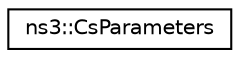 digraph "Graphical Class Hierarchy"
{
 // LATEX_PDF_SIZE
  edge [fontname="Helvetica",fontsize="10",labelfontname="Helvetica",labelfontsize="10"];
  node [fontname="Helvetica",fontsize="10",shape=record];
  rankdir="LR";
  Node0 [label="ns3::CsParameters",height=0.2,width=0.4,color="black", fillcolor="white", style="filled",URL="$classns3_1_1_cs_parameters.html",tooltip="CsParameters class."];
}
